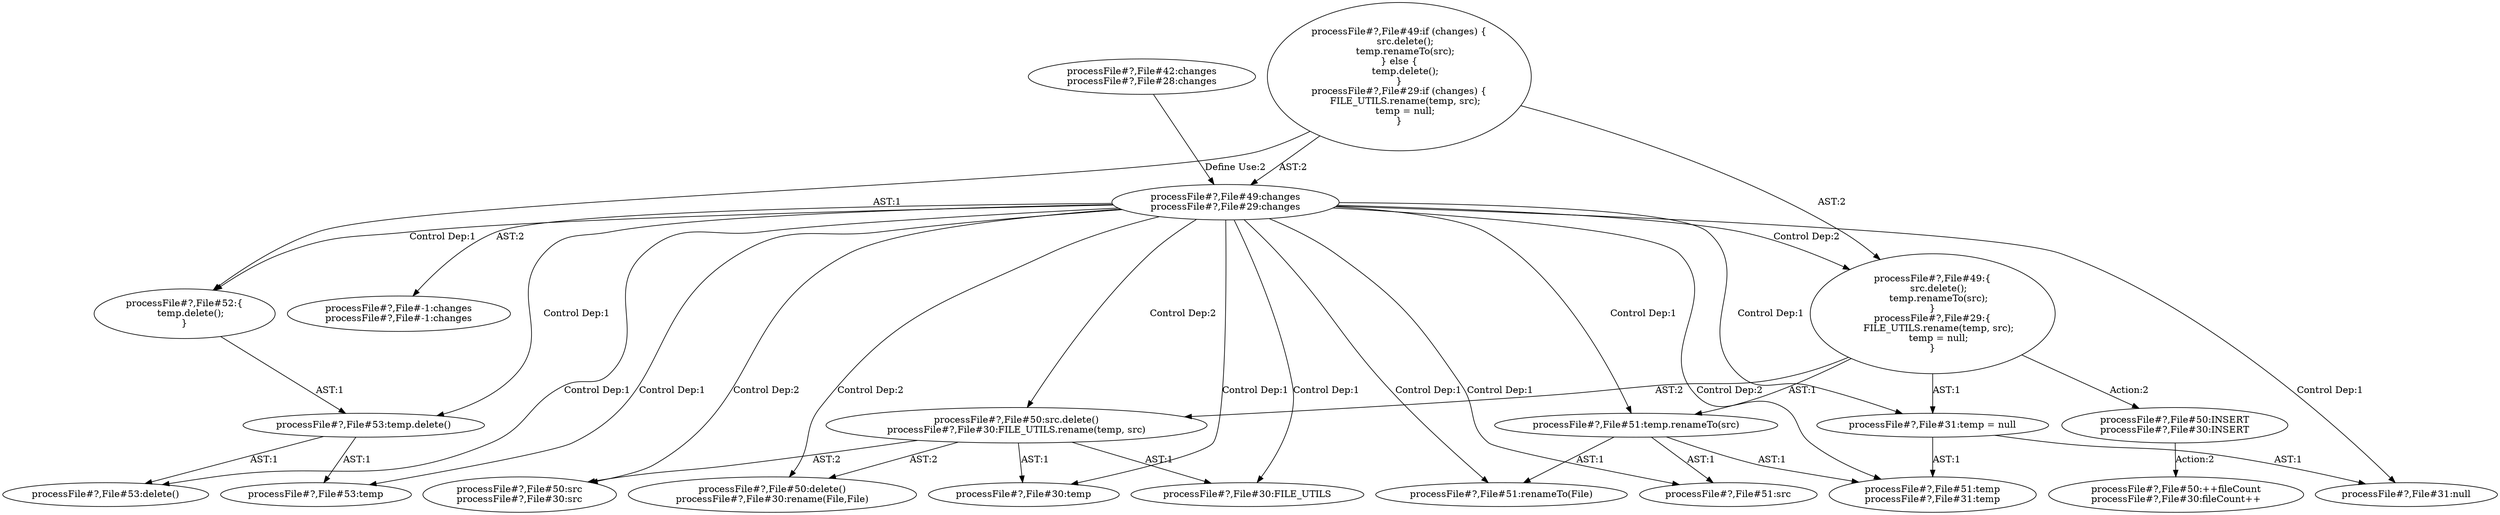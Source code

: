 digraph "Pattern" {
0 [label="processFile#?,File#50:INSERT
processFile#?,File#30:INSERT" shape=ellipse]
1 [label="processFile#?,File#49:\{
    src.delete();
    temp.renameTo(src);
\}
processFile#?,File#29:\{
    FILE_UTILS.rename(temp, src);
    temp = null;
\}" shape=ellipse]
2 [label="processFile#?,File#49:changes
processFile#?,File#29:changes" shape=ellipse]
3 [label="processFile#?,File#42:changes
processFile#?,File#28:changes" shape=ellipse]
4 [label="processFile#?,File#49:if (changes) \{
    src.delete();
    temp.renameTo(src);
\} else \{
    temp.delete();
\}
processFile#?,File#29:if (changes) \{
    FILE_UTILS.rename(temp, src);
    temp = null;
\}" shape=ellipse]
5 [label="processFile#?,File#-1:changes
processFile#?,File#-1:changes" shape=ellipse]
6 [label="processFile#?,File#50:src.delete()
processFile#?,File#30:FILE_UTILS.rename(temp, src)" shape=ellipse]
7 [label="processFile#?,File#50:delete()
processFile#?,File#30:rename(File,File)" shape=ellipse]
8 [label="processFile#?,File#50:src
processFile#?,File#30:src" shape=ellipse]
9 [label="processFile#?,File#51:temp.renameTo(src)" shape=ellipse]
10 [label="processFile#?,File#51:renameTo(File)" shape=ellipse]
11 [label="processFile#?,File#51:temp
processFile#?,File#31:temp" shape=ellipse]
12 [label="processFile#?,File#51:src" shape=ellipse]
13 [label="processFile#?,File#52:\{
    temp.delete();
\}" shape=ellipse]
14 [label="processFile#?,File#53:temp.delete()" shape=ellipse]
15 [label="processFile#?,File#53:delete()" shape=ellipse]
16 [label="processFile#?,File#53:temp" shape=ellipse]
17 [label="processFile#?,File#50:++fileCount
processFile#?,File#30:fileCount++" shape=ellipse]
18 [label="processFile#?,File#30:temp" shape=ellipse]
19 [label="processFile#?,File#31:null" shape=ellipse]
20 [label="processFile#?,File#31:temp = null" shape=ellipse]
21 [label="processFile#?,File#30:FILE_UTILS" shape=ellipse]
0 -> 17 [label="Action:2"];
1 -> 0 [label="Action:2"];
1 -> 6 [label="AST:2"];
1 -> 9 [label="AST:1"];
1 -> 20 [label="AST:1"];
2 -> 1 [label="Control Dep:2"];
2 -> 5 [label="AST:2"];
2 -> 6 [label="Control Dep:2"];
2 -> 7 [label="Control Dep:2"];
2 -> 8 [label="Control Dep:2"];
2 -> 9 [label="Control Dep:1"];
2 -> 10 [label="Control Dep:1"];
2 -> 11 [label="Control Dep:2"];
2 -> 12 [label="Control Dep:1"];
2 -> 13 [label="Control Dep:1"];
2 -> 14 [label="Control Dep:1"];
2 -> 15 [label="Control Dep:1"];
2 -> 16 [label="Control Dep:1"];
2 -> 18 [label="Control Dep:1"];
2 -> 19 [label="Control Dep:1"];
2 -> 20 [label="Control Dep:1"];
2 -> 21 [label="Control Dep:1"];
3 -> 2 [label="Define Use:2"];
4 -> 1 [label="AST:2"];
4 -> 2 [label="AST:2"];
4 -> 13 [label="AST:1"];
6 -> 8 [label="AST:2"];
6 -> 7 [label="AST:2"];
6 -> 18 [label="AST:1"];
6 -> 21 [label="AST:1"];
9 -> 11 [label="AST:1"];
9 -> 10 [label="AST:1"];
9 -> 12 [label="AST:1"];
13 -> 14 [label="AST:1"];
14 -> 16 [label="AST:1"];
14 -> 15 [label="AST:1"];
20 -> 19 [label="AST:1"];
20 -> 11 [label="AST:1"];
}